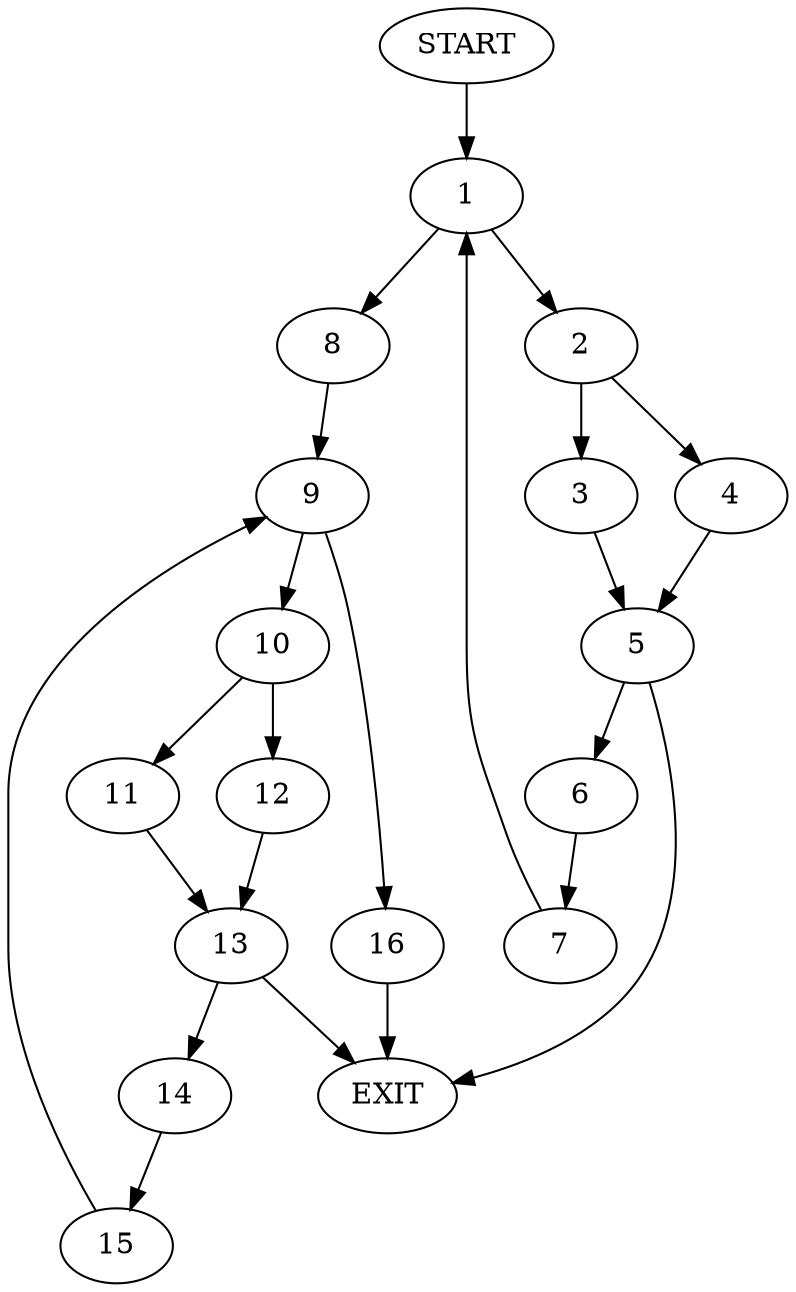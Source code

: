 digraph { 
0 [label="START"];
1;
2;
3;
4;
5;
6;
7;
8;
9;
10;
11;
12;
13;
14;
15;
16;
17[label="EXIT"];
0 -> 1;
1 -> 2;
1 -> 8;
2 -> 3;
2 -> 4;
3 -> 5;
4 -> 5;
5 -> 17;
5 -> 6;
6 -> 7;
7 -> 1;
8 -> 9;
9 -> 10;
9 -> 16;
10 -> 11;
10 -> 12;
11 -> 13;
12 -> 13;
13 -> 17;
13 -> 14;
14 -> 15;
15 -> 9;
16 -> 17;
}